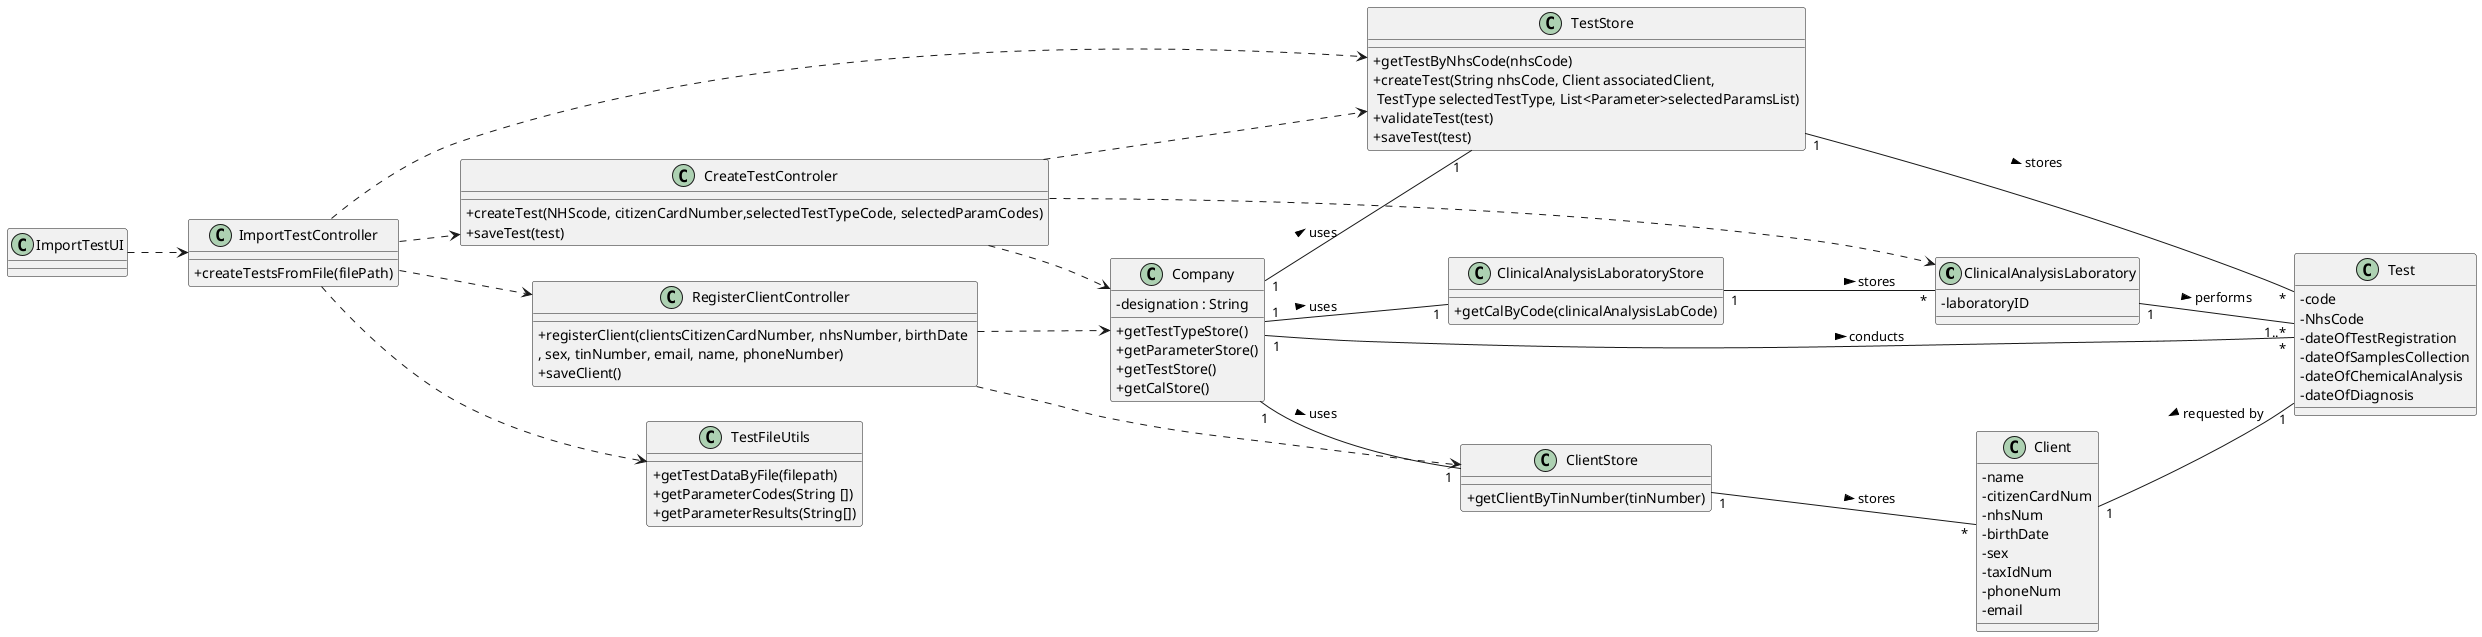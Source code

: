 @startuml
skinparam classAttributeIconSize 0
left to right direction

/'skinparam linetype ortho'/


/'package Domain <<Folder>> {
    package Model <<Folder>> {'/

        class ClinicalAnalysisLaboratory{
        - laboratoryID
        }



        class Test{
            - code
            - NhsCode
            - dateOfTestRegistration
            - dateOfSamplesCollection
            - dateOfChemicalAnalysis
            - dateOfDiagnosis
        }


        class Company {
            -designation : String
            +getTestTypeStore()
            +getParameterStore()
            +getTestStore()
            +getCalStore()
        }

        class Client{
        - name
        - citizenCardNum
        - nhsNum
        - birthDate
        - sex
        - taxIdNum
        - phoneNum
        - email
        }


        class ClientStore {
           +getClientByTinNumber(tinNumber)
        }


        class TestStore {
            +getTestByNhsCode(nhsCode)
            +createTest(String nhsCode, Client associatedClient,\n TestType selectedTestType, List<Parameter>selectedParamsList)
            +validateTest(test)
            +saveTest(test)
        }

        class ClinicalAnalysisLaboratoryStore {
            +getCalByCode(clinicalAnalysisLabCode)
        }

/'    }
}'/

/'package Controller <<Folder>>{'/
    class CreateTestControler{
    +createTest(NHScode, citizenCardNumber,selectedTestTypeCode, selectedParamCodes)
    +saveTest(test)
    }

    class ImportTestController{
            +createTestsFromFile(filePath)
        }

    class RegisterClientController {
      +registerClient(clientsCitizenCardNumber, nhsNumber, birthDate \n, sex, tinNumber, email, name, phoneNumber)
      +saveClient()
    }

/'}'/

    class TestFileUtils {
        +getTestDataByFile(filepath)
        +getParameterCodes(String [])
        +getParameterResults(String[])
    }



ImportTestUI ..> ImportTestController
ImportTestController ..> CreateTestControler
ImportTestController ..> RegisterClientController
ImportTestController ..> TestStore
ImportTestController ..> TestFileUtils
CreateTestControler ..> Company
CreateTestControler ..> ClinicalAnalysisLaboratory
CreateTestControler ..> TestStore
RegisterClientController ..> Company
RegisterClientController ..> ClientStore
ClientStore "1" -- "*" Client : stores >
TestStore "1" -- "*" Test : stores >
ClinicalAnalysisLaboratoryStore "1" -- "*" ClinicalAnalysisLaboratory : stores >
Company "1" -- "1" TestStore : uses >
Company "1" -- "1" ClientStore : uses >
Company "1" -- "1" ClinicalAnalysisLaboratoryStore : uses >
Company "1" --- "*" Test : conducts >
Client "1" -- "1" Test : requested by <
ClinicalAnalysisLaboratory "1" - "1..*" Test : performs >

@enduml